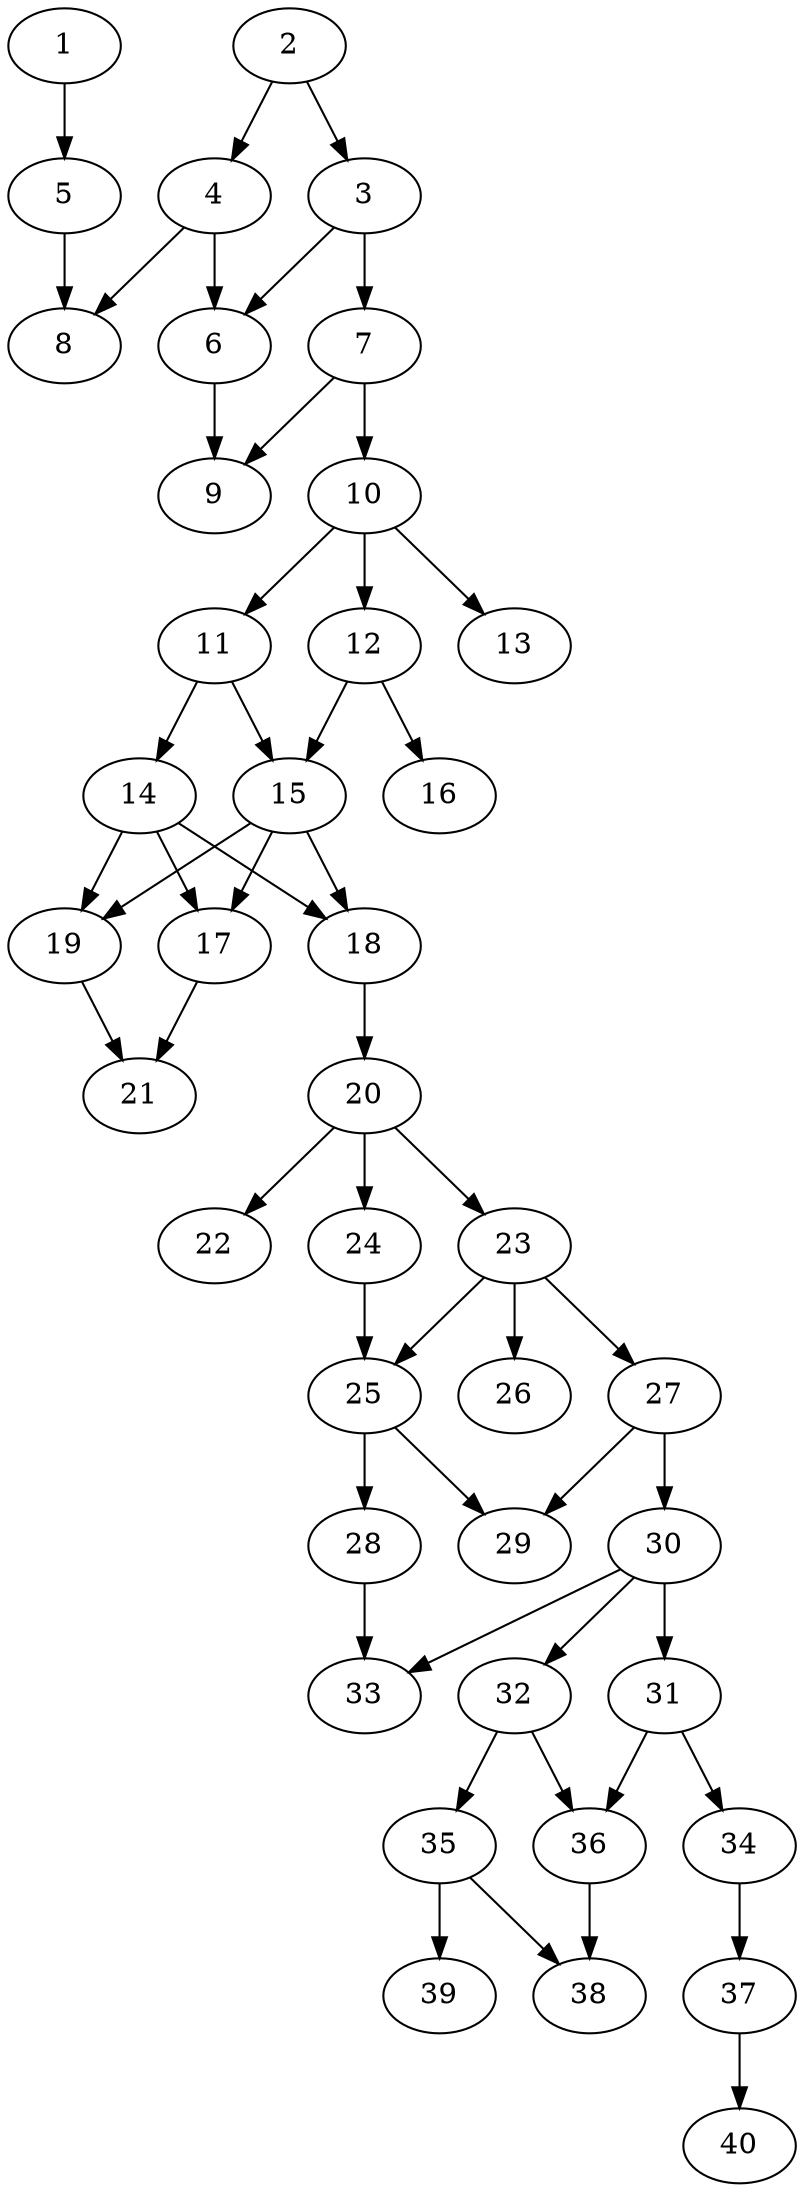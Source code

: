 // DAG automatically generated by daggen at Thu Oct  3 14:06:48 2019
// ./daggen --dot -n 40 --ccr 0.4 --fat 0.3 --regular 0.7 --density 0.6 --mindata 5242880 --maxdata 52428800 
digraph G {
  1 [size="86784000", alpha="0.08", expect_size="34713600"] 
  1 -> 5 [size ="34713600"]
  2 [size="126123520", alpha="0.01", expect_size="50449408"] 
  2 -> 3 [size ="50449408"]
  2 -> 4 [size ="50449408"]
  3 [size="25121280", alpha="0.08", expect_size="10048512"] 
  3 -> 6 [size ="10048512"]
  3 -> 7 [size ="10048512"]
  4 [size="59494400", alpha="0.16", expect_size="23797760"] 
  4 -> 6 [size ="23797760"]
  4 -> 8 [size ="23797760"]
  5 [size="94766080", alpha="0.03", expect_size="37906432"] 
  5 -> 8 [size ="37906432"]
  6 [size="42513920", alpha="0.17", expect_size="17005568"] 
  6 -> 9 [size ="17005568"]
  7 [size="103918080", alpha="0.09", expect_size="41567232"] 
  7 -> 9 [size ="41567232"]
  7 -> 10 [size ="41567232"]
  8 [size="67950080", alpha="0.18", expect_size="27180032"] 
  9 [size="42065920", alpha="0.10", expect_size="16826368"] 
  10 [size="127685120", alpha="0.08", expect_size="51074048"] 
  10 -> 11 [size ="51074048"]
  10 -> 12 [size ="51074048"]
  10 -> 13 [size ="51074048"]
  11 [size="92802560", alpha="0.05", expect_size="37121024"] 
  11 -> 14 [size ="37121024"]
  11 -> 15 [size ="37121024"]
  12 [size="23861760", alpha="0.10", expect_size="9544704"] 
  12 -> 15 [size ="9544704"]
  12 -> 16 [size ="9544704"]
  13 [size="29757440", alpha="0.13", expect_size="11902976"] 
  14 [size="76410880", alpha="0.00", expect_size="30564352"] 
  14 -> 17 [size ="30564352"]
  14 -> 18 [size ="30564352"]
  14 -> 19 [size ="30564352"]
  15 [size="53355520", alpha="0.07", expect_size="21342208"] 
  15 -> 17 [size ="21342208"]
  15 -> 18 [size ="21342208"]
  15 -> 19 [size ="21342208"]
  16 [size="70912000", alpha="0.20", expect_size="28364800"] 
  17 [size="54548480", alpha="0.02", expect_size="21819392"] 
  17 -> 21 [size ="21819392"]
  18 [size="109747200", alpha="0.00", expect_size="43898880"] 
  18 -> 20 [size ="43898880"]
  19 [size="99005440", alpha="0.11", expect_size="39602176"] 
  19 -> 21 [size ="39602176"]
  20 [size="38640640", alpha="0.14", expect_size="15456256"] 
  20 -> 22 [size ="15456256"]
  20 -> 23 [size ="15456256"]
  20 -> 24 [size ="15456256"]
  21 [size="84789760", alpha="0.10", expect_size="33915904"] 
  22 [size="113912320", alpha="0.04", expect_size="45564928"] 
  23 [size="55695360", alpha="0.01", expect_size="22278144"] 
  23 -> 25 [size ="22278144"]
  23 -> 26 [size ="22278144"]
  23 -> 27 [size ="22278144"]
  24 [size="15004160", alpha="0.05", expect_size="6001664"] 
  24 -> 25 [size ="6001664"]
  25 [size="16112640", alpha="0.03", expect_size="6445056"] 
  25 -> 28 [size ="6445056"]
  25 -> 29 [size ="6445056"]
  26 [size="54801920", alpha="0.07", expect_size="21920768"] 
  27 [size="54686720", alpha="0.05", expect_size="21874688"] 
  27 -> 29 [size ="21874688"]
  27 -> 30 [size ="21874688"]
  28 [size="63864320", alpha="0.13", expect_size="25545728"] 
  28 -> 33 [size ="25545728"]
  29 [size="64527360", alpha="0.06", expect_size="25810944"] 
  30 [size="14243840", alpha="0.18", expect_size="5697536"] 
  30 -> 31 [size ="5697536"]
  30 -> 32 [size ="5697536"]
  30 -> 33 [size ="5697536"]
  31 [size="98803200", alpha="0.04", expect_size="39521280"] 
  31 -> 34 [size ="39521280"]
  31 -> 36 [size ="39521280"]
  32 [size="37985280", alpha="0.12", expect_size="15194112"] 
  32 -> 35 [size ="15194112"]
  32 -> 36 [size ="15194112"]
  33 [size="62776320", alpha="0.02", expect_size="25110528"] 
  34 [size="67225600", alpha="0.03", expect_size="26890240"] 
  34 -> 37 [size ="26890240"]
  35 [size="97722880", alpha="0.11", expect_size="39089152"] 
  35 -> 38 [size ="39089152"]
  35 -> 39 [size ="39089152"]
  36 [size="117964800", alpha="0.09", expect_size="47185920"] 
  36 -> 38 [size ="47185920"]
  37 [size="39393280", alpha="0.14", expect_size="15757312"] 
  37 -> 40 [size ="15757312"]
  38 [size="70789120", alpha="0.15", expect_size="28315648"] 
  39 [size="31063040", alpha="0.11", expect_size="12425216"] 
  40 [size="67143680", alpha="0.11", expect_size="26857472"] 
}
